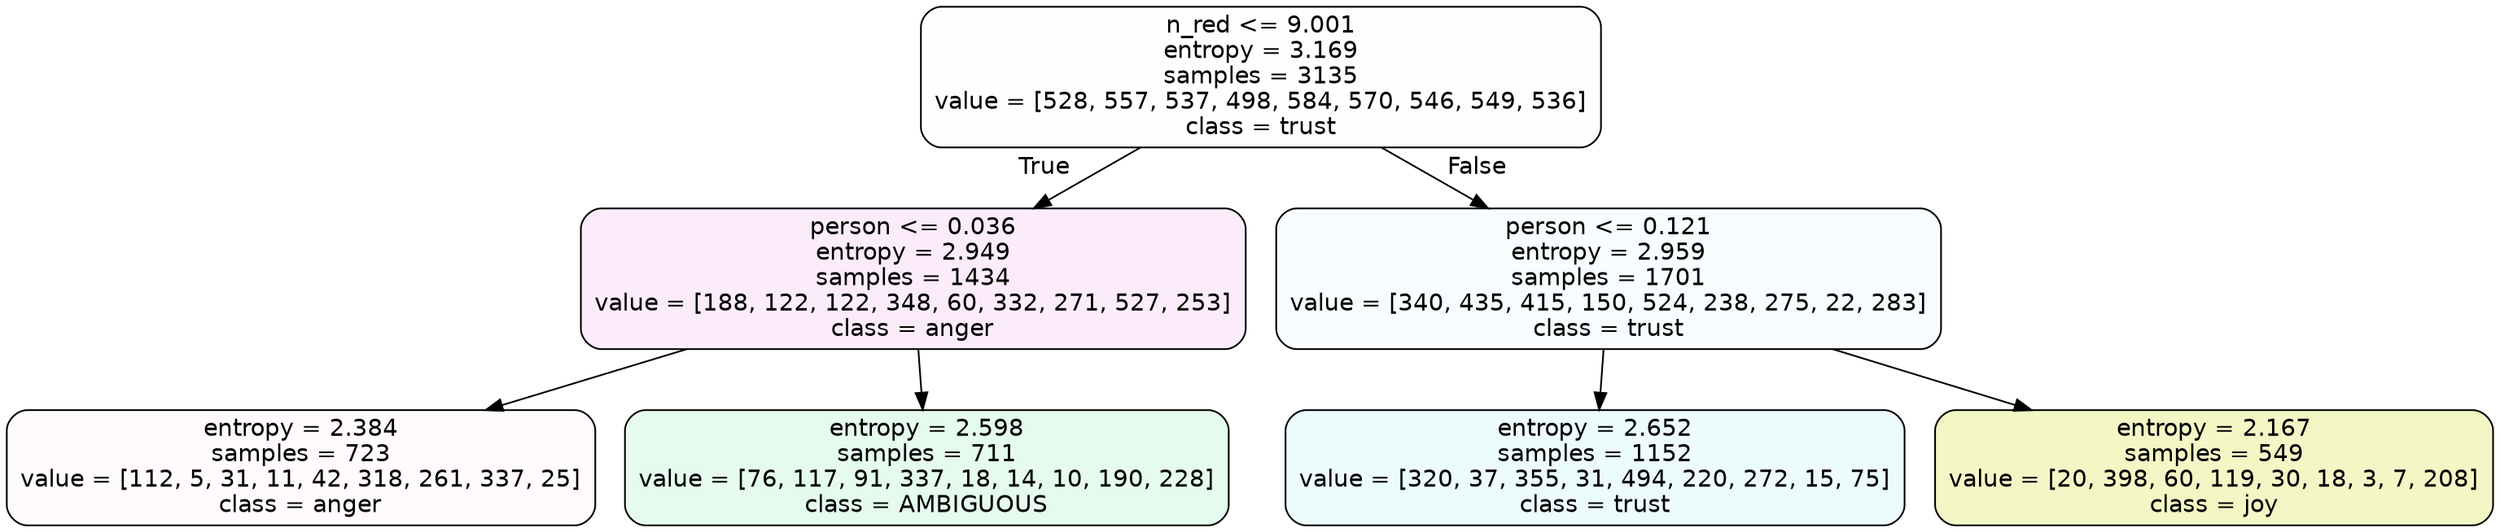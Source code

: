 digraph Tree {
node [shape=box, style="filled, rounded", color="black", fontname=helvetica] ;
edge [fontname=helvetica] ;
0 [label="n_red <= 9.001\nentropy = 3.169\nsamples = 3135\nvalue = [528, 557, 537, 498, 584, 570, 546, 549, 536]\nclass = trust", fillcolor="#39d7e501"] ;
1 [label="person <= 0.036\nentropy = 2.949\nsamples = 1434\nvalue = [188, 122, 122, 348, 60, 332, 271, 527, 253]\nclass = anger", fillcolor="#e539d718"] ;
0 -> 1 [labeldistance=2.5, labelangle=45, headlabel="True"] ;
2 [label="entropy = 2.384\nsamples = 723\nvalue = [112, 5, 31, 11, 42, 318, 261, 337, 25]\nclass = anger", fillcolor="#e539d706"] ;
1 -> 2 ;
3 [label="entropy = 2.598\nsamples = 711\nvalue = [76, 117, 91, 337, 18, 14, 10, 190, 228]\nclass = AMBIGUOUS", fillcolor="#39e58121"] ;
1 -> 3 ;
4 [label="person <= 0.121\nentropy = 2.959\nsamples = 1701\nvalue = [340, 435, 415, 150, 524, 238, 275, 22, 283]\nclass = trust", fillcolor="#39d7e50a"] ;
0 -> 4 [labeldistance=2.5, labelangle=-45, headlabel="False"] ;
5 [label="entropy = 2.652\nsamples = 1152\nvalue = [320, 37, 355, 31, 494, 220, 272, 15, 75]\nclass = trust", fillcolor="#39d7e518"] ;
4 -> 5 ;
6 [label="entropy = 2.167\nsamples = 549\nvalue = [20, 398, 60, 119, 30, 18, 3, 7, 208]\nclass = joy", fillcolor="#d7e5394a"] ;
4 -> 6 ;
}